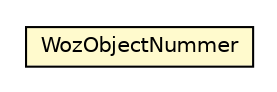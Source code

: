 #!/usr/local/bin/dot
#
# Class diagram 
# Generated by UMLGraph version R5_6-24-gf6e263 (http://www.umlgraph.org/)
#

digraph G {
	edge [fontname="Helvetica",fontsize=10,labelfontname="Helvetica",labelfontsize=10];
	node [fontname="Helvetica",fontsize=10,shape=plaintext];
	nodesep=0.25;
	ranksep=0.5;
	// nl.egem.stuf.sector.bg._0204.WOZFund.WozObjectNummer
	c247607 [label=<<table title="nl.egem.stuf.sector.bg._0204.WOZFund.WozObjectNummer" border="0" cellborder="1" cellspacing="0" cellpadding="2" port="p" bgcolor="lemonChiffon" href="./WOZFund.WozObjectNummer.html">
		<tr><td><table border="0" cellspacing="0" cellpadding="1">
<tr><td align="center" balign="center"> WozObjectNummer </td></tr>
		</table></td></tr>
		</table>>, URL="./WOZFund.WozObjectNummer.html", fontname="Helvetica", fontcolor="black", fontsize=10.0];
}

